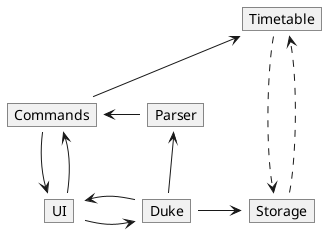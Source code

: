 @startuml
'https://plantuml.com/object-diagram
map UI {
}
map Duke {
}
map Parser {
}
map Storage {
}
map Timetable {
}
map Commands {
}

UI-r->Duke
Duke-->UI
Duke-u->Parser
Parser-l->Commands
Commands-->UI
UI-->Commands
Storage..>Timetable
Timetable..>Storage
Duke-r->Storage
Commands-u->Timetable


@enduml
